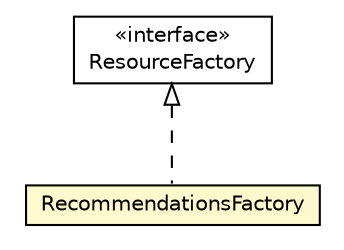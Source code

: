 #!/usr/local/bin/dot
#
# Class diagram 
# Generated by UMLGraph version R5_6-24-gf6e263 (http://www.umlgraph.org/)
#

digraph G {
	edge [fontname="Helvetica",fontsize=10,labelfontname="Helvetica",labelfontsize=10];
	node [fontname="Helvetica",fontsize=10,shape=plaintext];
	nodesep=0.25;
	ranksep=0.5;
	// org.universAAL.middleware.rdf.ResourceFactory
	c6827613 [label=<<table title="org.universAAL.middleware.rdf.ResourceFactory" border="0" cellborder="1" cellspacing="0" cellpadding="2" port="p" href="../middleware/rdf/ResourceFactory.html">
		<tr><td><table border="0" cellspacing="0" cellpadding="1">
<tr><td align="center" balign="center"> &#171;interface&#187; </td></tr>
<tr><td align="center" balign="center"> ResourceFactory </td></tr>
		</table></td></tr>
		</table>>, URL="../middleware/rdf/ResourceFactory.html", fontname="Helvetica", fontcolor="black", fontsize=10.0];
	// org.universAAL.ontology.RecommendationsFactory
	c6828117 [label=<<table title="org.universAAL.ontology.RecommendationsFactory" border="0" cellborder="1" cellspacing="0" cellpadding="2" port="p" bgcolor="lemonChiffon" href="./RecommendationsFactory.html">
		<tr><td><table border="0" cellspacing="0" cellpadding="1">
<tr><td align="center" balign="center"> RecommendationsFactory </td></tr>
		</table></td></tr>
		</table>>, URL="./RecommendationsFactory.html", fontname="Helvetica", fontcolor="black", fontsize=10.0];
	//org.universAAL.ontology.RecommendationsFactory implements org.universAAL.middleware.rdf.ResourceFactory
	c6827613:p -> c6828117:p [dir=back,arrowtail=empty,style=dashed];
}

